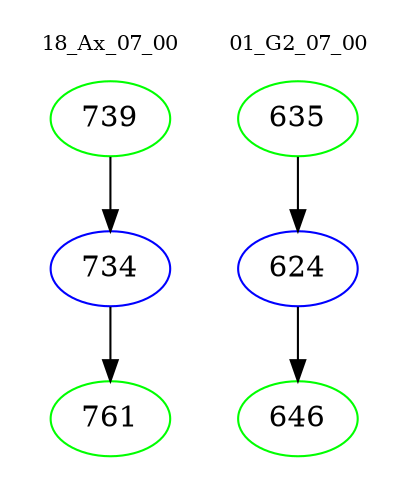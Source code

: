 digraph{
subgraph cluster_0 {
color = white
label = "18_Ax_07_00";
fontsize=10;
T0_739 [label="739", color="green"]
T0_739 -> T0_734 [color="black"]
T0_734 [label="734", color="blue"]
T0_734 -> T0_761 [color="black"]
T0_761 [label="761", color="green"]
}
subgraph cluster_1 {
color = white
label = "01_G2_07_00";
fontsize=10;
T1_635 [label="635", color="green"]
T1_635 -> T1_624 [color="black"]
T1_624 [label="624", color="blue"]
T1_624 -> T1_646 [color="black"]
T1_646 [label="646", color="green"]
}
}
